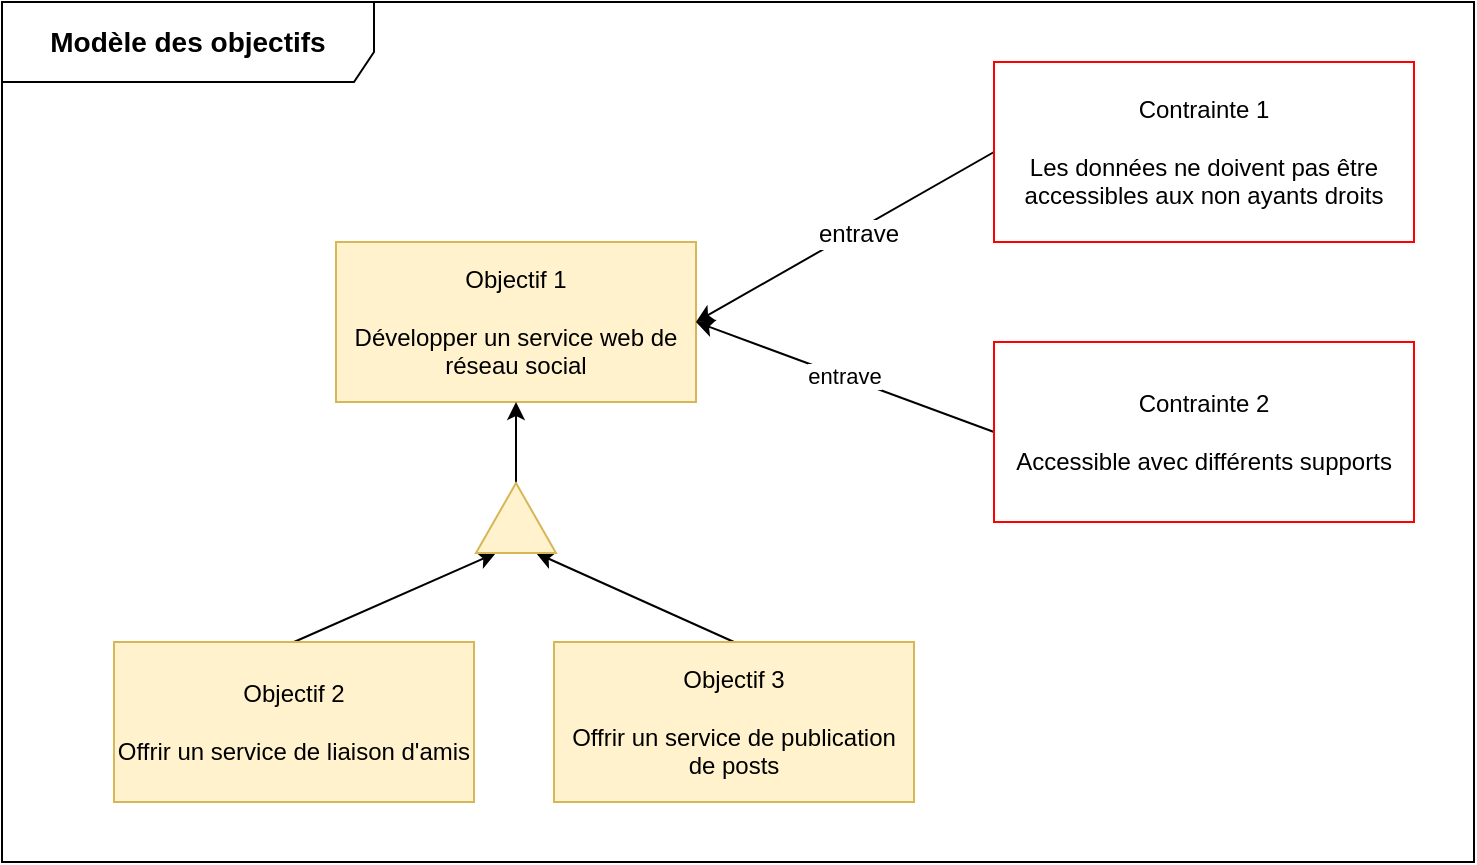 <mxfile version="10.5.0" type="device"><diagram id="_LTI7diyXpMwJC2cqP5v" name="Page-1"><mxGraphModel dx="1158" dy="832" grid="1" gridSize="10" guides="1" tooltips="1" connect="1" arrows="1" fold="1" page="1" pageScale="1" pageWidth="1169" pageHeight="827" math="0" shadow="0"><root><mxCell id="0"/><mxCell id="1" parent="0"/><mxCell id="r_JagSaihizvRRdZE_AP-1" value="Objectif 1&lt;br&gt;&lt;br&gt;Développer un service web de réseau social&lt;br&gt;" style="rounded=0;whiteSpace=wrap;html=1;fillColor=#fff2cc;strokeColor=#d6b656;" vertex="1" parent="1"><mxGeometry x="451" y="190" width="180" height="80" as="geometry"/></mxCell><mxCell id="r_JagSaihizvRRdZE_AP-5" style="rounded=0;orthogonalLoop=1;jettySize=auto;html=1;exitX=0.5;exitY=0;exitDx=0;exitDy=0;entryX=0;entryY=0.25;entryDx=0;entryDy=0;" edge="1" parent="1" source="r_JagSaihizvRRdZE_AP-2" target="r_JagSaihizvRRdZE_AP-4"><mxGeometry relative="1" as="geometry"/></mxCell><mxCell id="r_JagSaihizvRRdZE_AP-2" value="Objectif 2&lt;br&gt;&lt;br&gt;Offrir un service de liaison d'amis&lt;br&gt;" style="rounded=0;whiteSpace=wrap;html=1;fillColor=#fff2cc;strokeColor=#d6b656;" vertex="1" parent="1"><mxGeometry x="340" y="390" width="180" height="80" as="geometry"/></mxCell><mxCell id="r_JagSaihizvRRdZE_AP-6" style="edgeStyle=none;rounded=0;orthogonalLoop=1;jettySize=auto;html=1;exitX=0.5;exitY=0;exitDx=0;exitDy=0;entryX=0;entryY=0.75;entryDx=0;entryDy=0;" edge="1" parent="1" source="r_JagSaihizvRRdZE_AP-3" target="r_JagSaihizvRRdZE_AP-4"><mxGeometry relative="1" as="geometry"/></mxCell><mxCell id="r_JagSaihizvRRdZE_AP-3" value="Objectif 3&lt;br&gt;&lt;br&gt;Offrir un service de publication de posts&lt;br&gt;" style="rounded=0;whiteSpace=wrap;html=1;fillColor=#fff2cc;strokeColor=#d6b656;" vertex="1" parent="1"><mxGeometry x="560" y="390" width="180" height="80" as="geometry"/></mxCell><mxCell id="r_JagSaihizvRRdZE_AP-7" style="edgeStyle=none;rounded=0;orthogonalLoop=1;jettySize=auto;html=1;exitX=1;exitY=0.5;exitDx=0;exitDy=0;entryX=0.5;entryY=1;entryDx=0;entryDy=0;" edge="1" parent="1" source="r_JagSaihizvRRdZE_AP-4" target="r_JagSaihizvRRdZE_AP-1"><mxGeometry relative="1" as="geometry"/></mxCell><mxCell id="r_JagSaihizvRRdZE_AP-4" value="" style="triangle;whiteSpace=wrap;html=1;fillColor=#fff2cc;strokeColor=#d6b656;rotation=-90;" vertex="1" parent="1"><mxGeometry x="523.5" y="308" width="35" height="40" as="geometry"/></mxCell><mxCell id="r_JagSaihizvRRdZE_AP-9" style="edgeStyle=none;rounded=0;orthogonalLoop=1;jettySize=auto;html=1;exitX=0;exitY=0.5;exitDx=0;exitDy=0;entryX=1;entryY=0.5;entryDx=0;entryDy=0;" edge="1" parent="1" source="r_JagSaihizvRRdZE_AP-8" target="r_JagSaihizvRRdZE_AP-1"><mxGeometry relative="1" as="geometry"/></mxCell><mxCell id="r_JagSaihizvRRdZE_AP-10" value="entrave" style="text;html=1;resizable=0;points=[];align=center;verticalAlign=middle;labelBackgroundColor=#ffffff;" vertex="1" connectable="0" parent="r_JagSaihizvRRdZE_AP-9"><mxGeometry x="-0.074" y="1" relative="1" as="geometry"><mxPoint as="offset"/></mxGeometry></mxCell><mxCell id="r_JagSaihizvRRdZE_AP-8" value="Contrainte 1&lt;br&gt;&lt;br&gt;Les données ne doivent pas être accessibles aux non ayants droits&lt;br&gt;" style="rounded=0;whiteSpace=wrap;html=1;strokeColor=#FF0000;" vertex="1" parent="1"><mxGeometry x="780" y="100" width="210" height="90" as="geometry"/></mxCell><mxCell id="r_JagSaihizvRRdZE_AP-12" value="entrave" style="edgeStyle=none;rounded=0;orthogonalLoop=1;jettySize=auto;html=1;exitX=0;exitY=0.5;exitDx=0;exitDy=0;entryX=1;entryY=0.5;entryDx=0;entryDy=0;" edge="1" parent="1" source="r_JagSaihizvRRdZE_AP-11" target="r_JagSaihizvRRdZE_AP-1"><mxGeometry relative="1" as="geometry"/></mxCell><mxCell id="r_JagSaihizvRRdZE_AP-11" value="Contrainte 2&lt;br&gt;&lt;br&gt;Accessible avec différents supports&lt;br&gt;" style="rounded=0;whiteSpace=wrap;html=1;strokeColor=#FF0000;" vertex="1" parent="1"><mxGeometry x="780" y="240" width="210" height="90" as="geometry"/></mxCell><mxCell id="r_JagSaihizvRRdZE_AP-13" value="&lt;b&gt;&lt;font style=&quot;font-size: 14px&quot;&gt;Modèle des objectifs&lt;/font&gt;&lt;/b&gt;" style="shape=umlFrame;whiteSpace=wrap;html=1;strokeColor=#000000;width=186;height=40;" vertex="1" parent="1"><mxGeometry x="284" y="70" width="736" height="430" as="geometry"/></mxCell></root></mxGraphModel></diagram></mxfile>